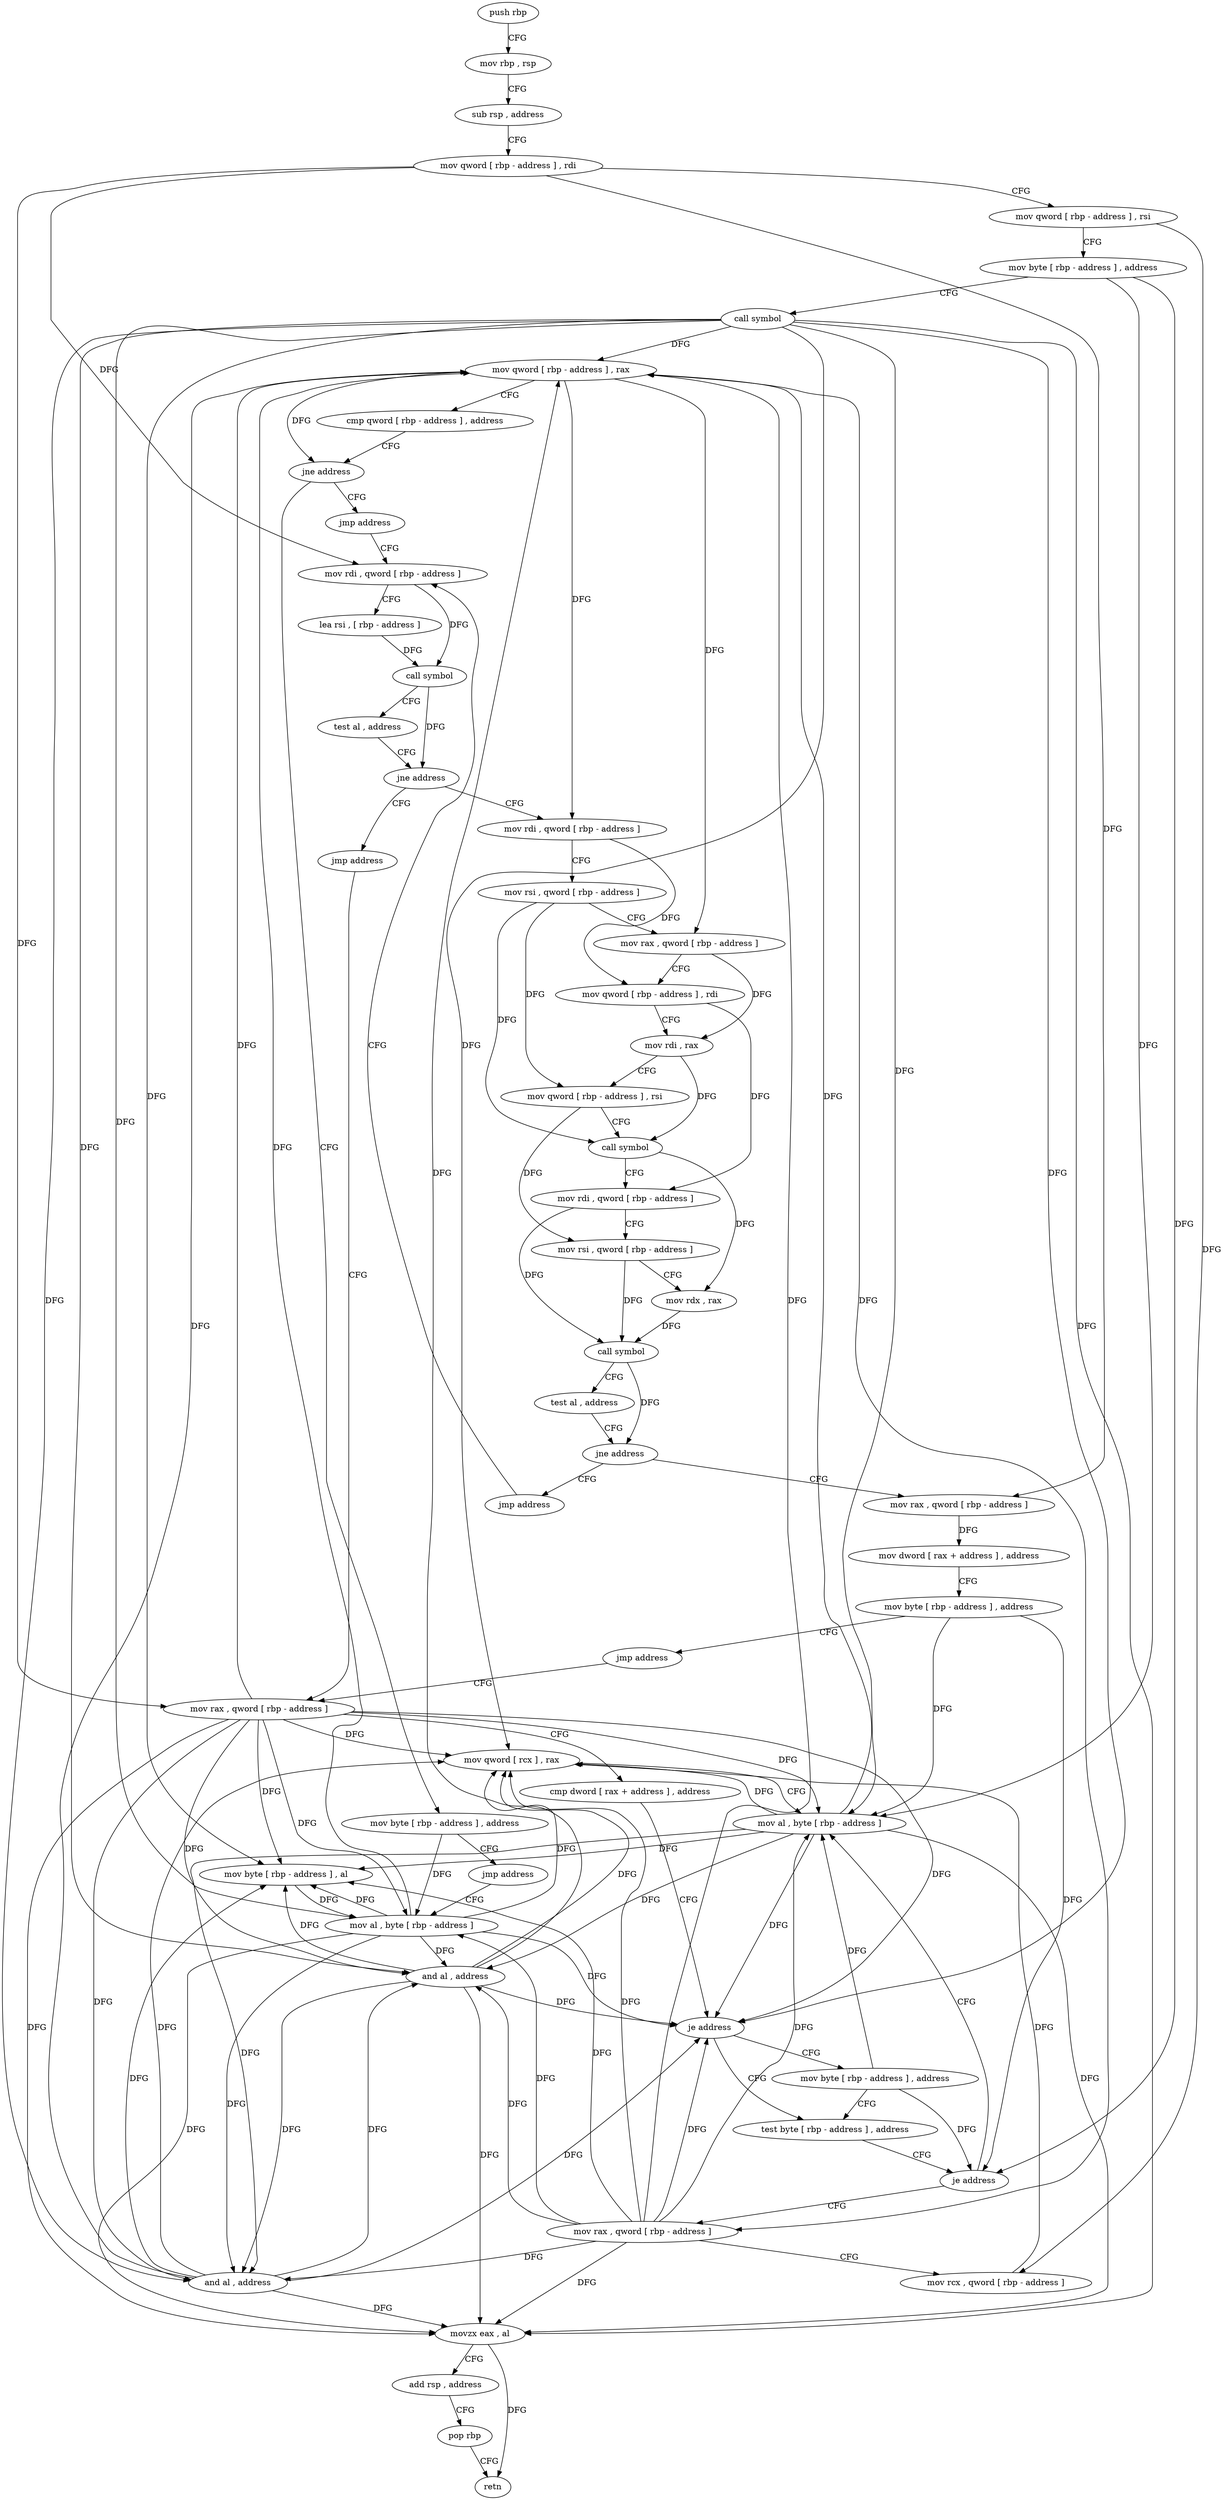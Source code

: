 digraph "func" {
"117936" [label = "push rbp" ]
"117937" [label = "mov rbp , rsp" ]
"117940" [label = "sub rsp , address" ]
"117944" [label = "mov qword [ rbp - address ] , rdi" ]
"117948" [label = "mov qword [ rbp - address ] , rsi" ]
"117952" [label = "mov byte [ rbp - address ] , address" ]
"117956" [label = "call symbol" ]
"117961" [label = "mov qword [ rbp - address ] , rax" ]
"117965" [label = "cmp qword [ rbp - address ] , address" ]
"117970" [label = "jne address" ]
"117985" [label = "jmp address" ]
"117976" [label = "mov byte [ rbp - address ] , address" ]
"117990" [label = "mov rdi , qword [ rbp - address ]" ]
"117980" [label = "jmp address" ]
"118140" [label = "mov al , byte [ rbp - address ]" ]
"117994" [label = "lea rsi , [ rbp - address ]" ]
"117998" [label = "call symbol" ]
"118003" [label = "test al , address" ]
"118005" [label = "jne address" ]
"118016" [label = "mov rdi , qword [ rbp - address ]" ]
"118011" [label = "jmp address" ]
"118143" [label = "and al , address" ]
"118145" [label = "movzx eax , al" ]
"118148" [label = "add rsp , address" ]
"118152" [label = "pop rbp" ]
"118153" [label = "retn" ]
"118020" [label = "mov rsi , qword [ rbp - address ]" ]
"118024" [label = "mov rax , qword [ rbp - address ]" ]
"118028" [label = "mov qword [ rbp - address ] , rdi" ]
"118032" [label = "mov rdi , rax" ]
"118035" [label = "mov qword [ rbp - address ] , rsi" ]
"118039" [label = "call symbol" ]
"118044" [label = "mov rdi , qword [ rbp - address ]" ]
"118048" [label = "mov rsi , qword [ rbp - address ]" ]
"118052" [label = "mov rdx , rax" ]
"118055" [label = "call symbol" ]
"118060" [label = "test al , address" ]
"118062" [label = "jne address" ]
"118088" [label = "jmp address" ]
"118068" [label = "mov rax , qword [ rbp - address ]" ]
"118093" [label = "mov rax , qword [ rbp - address ]" ]
"118072" [label = "mov dword [ rax + address ] , address" ]
"118079" [label = "mov byte [ rbp - address ] , address" ]
"118083" [label = "jmp address" ]
"118097" [label = "cmp dword [ rax + address ] , address" ]
"118101" [label = "je address" ]
"118111" [label = "test byte [ rbp - address ] , address" ]
"118107" [label = "mov byte [ rbp - address ] , address" ]
"118115" [label = "je address" ]
"118132" [label = "mov al , byte [ rbp - address ]" ]
"118121" [label = "mov rax , qword [ rbp - address ]" ]
"118135" [label = "and al , address" ]
"118137" [label = "mov byte [ rbp - address ] , al" ]
"118125" [label = "mov rcx , qword [ rbp - address ]" ]
"118129" [label = "mov qword [ rcx ] , rax" ]
"117936" -> "117937" [ label = "CFG" ]
"117937" -> "117940" [ label = "CFG" ]
"117940" -> "117944" [ label = "CFG" ]
"117944" -> "117948" [ label = "CFG" ]
"117944" -> "117990" [ label = "DFG" ]
"117944" -> "118068" [ label = "DFG" ]
"117944" -> "118093" [ label = "DFG" ]
"117948" -> "117952" [ label = "CFG" ]
"117948" -> "118125" [ label = "DFG" ]
"117952" -> "117956" [ label = "CFG" ]
"117952" -> "118115" [ label = "DFG" ]
"117952" -> "118132" [ label = "DFG" ]
"117956" -> "117961" [ label = "DFG" ]
"117956" -> "118140" [ label = "DFG" ]
"117956" -> "118143" [ label = "DFG" ]
"117956" -> "118145" [ label = "DFG" ]
"117956" -> "118101" [ label = "DFG" ]
"117956" -> "118132" [ label = "DFG" ]
"117956" -> "118135" [ label = "DFG" ]
"117956" -> "118137" [ label = "DFG" ]
"117956" -> "118129" [ label = "DFG" ]
"117961" -> "117965" [ label = "CFG" ]
"117961" -> "117970" [ label = "DFG" ]
"117961" -> "118016" [ label = "DFG" ]
"117961" -> "118024" [ label = "DFG" ]
"117961" -> "118121" [ label = "DFG" ]
"117965" -> "117970" [ label = "CFG" ]
"117970" -> "117985" [ label = "CFG" ]
"117970" -> "117976" [ label = "CFG" ]
"117985" -> "117990" [ label = "CFG" ]
"117976" -> "117980" [ label = "CFG" ]
"117976" -> "118140" [ label = "DFG" ]
"117990" -> "117994" [ label = "CFG" ]
"117990" -> "117998" [ label = "DFG" ]
"117980" -> "118140" [ label = "CFG" ]
"118140" -> "118143" [ label = "DFG" ]
"118140" -> "117961" [ label = "DFG" ]
"118140" -> "118145" [ label = "DFG" ]
"118140" -> "118101" [ label = "DFG" ]
"118140" -> "118135" [ label = "DFG" ]
"118140" -> "118137" [ label = "DFG" ]
"118140" -> "118129" [ label = "DFG" ]
"117994" -> "117998" [ label = "DFG" ]
"117998" -> "118003" [ label = "CFG" ]
"117998" -> "118005" [ label = "DFG" ]
"118003" -> "118005" [ label = "CFG" ]
"118005" -> "118016" [ label = "CFG" ]
"118005" -> "118011" [ label = "CFG" ]
"118016" -> "118020" [ label = "CFG" ]
"118016" -> "118028" [ label = "DFG" ]
"118011" -> "118093" [ label = "CFG" ]
"118143" -> "118145" [ label = "DFG" ]
"118143" -> "117961" [ label = "DFG" ]
"118143" -> "118101" [ label = "DFG" ]
"118143" -> "118135" [ label = "DFG" ]
"118143" -> "118137" [ label = "DFG" ]
"118143" -> "118129" [ label = "DFG" ]
"118145" -> "118148" [ label = "CFG" ]
"118145" -> "118153" [ label = "DFG" ]
"118148" -> "118152" [ label = "CFG" ]
"118152" -> "118153" [ label = "CFG" ]
"118020" -> "118024" [ label = "CFG" ]
"118020" -> "118035" [ label = "DFG" ]
"118020" -> "118039" [ label = "DFG" ]
"118024" -> "118028" [ label = "CFG" ]
"118024" -> "118032" [ label = "DFG" ]
"118028" -> "118032" [ label = "CFG" ]
"118028" -> "118044" [ label = "DFG" ]
"118032" -> "118035" [ label = "CFG" ]
"118032" -> "118039" [ label = "DFG" ]
"118035" -> "118039" [ label = "CFG" ]
"118035" -> "118048" [ label = "DFG" ]
"118039" -> "118044" [ label = "CFG" ]
"118039" -> "118052" [ label = "DFG" ]
"118044" -> "118048" [ label = "CFG" ]
"118044" -> "118055" [ label = "DFG" ]
"118048" -> "118052" [ label = "CFG" ]
"118048" -> "118055" [ label = "DFG" ]
"118052" -> "118055" [ label = "DFG" ]
"118055" -> "118060" [ label = "CFG" ]
"118055" -> "118062" [ label = "DFG" ]
"118060" -> "118062" [ label = "CFG" ]
"118062" -> "118088" [ label = "CFG" ]
"118062" -> "118068" [ label = "CFG" ]
"118088" -> "117990" [ label = "CFG" ]
"118068" -> "118072" [ label = "DFG" ]
"118093" -> "118097" [ label = "CFG" ]
"118093" -> "117961" [ label = "DFG" ]
"118093" -> "118143" [ label = "DFG" ]
"118093" -> "118145" [ label = "DFG" ]
"118093" -> "118140" [ label = "DFG" ]
"118093" -> "118101" [ label = "DFG" ]
"118093" -> "118132" [ label = "DFG" ]
"118093" -> "118135" [ label = "DFG" ]
"118093" -> "118137" [ label = "DFG" ]
"118093" -> "118129" [ label = "DFG" ]
"118072" -> "118079" [ label = "CFG" ]
"118079" -> "118083" [ label = "CFG" ]
"118079" -> "118115" [ label = "DFG" ]
"118079" -> "118132" [ label = "DFG" ]
"118083" -> "118093" [ label = "CFG" ]
"118097" -> "118101" [ label = "CFG" ]
"118101" -> "118111" [ label = "CFG" ]
"118101" -> "118107" [ label = "CFG" ]
"118111" -> "118115" [ label = "CFG" ]
"118107" -> "118111" [ label = "CFG" ]
"118107" -> "118115" [ label = "DFG" ]
"118107" -> "118132" [ label = "DFG" ]
"118115" -> "118132" [ label = "CFG" ]
"118115" -> "118121" [ label = "CFG" ]
"118132" -> "118135" [ label = "DFG" ]
"118132" -> "117961" [ label = "DFG" ]
"118132" -> "118143" [ label = "DFG" ]
"118132" -> "118145" [ label = "DFG" ]
"118132" -> "118101" [ label = "DFG" ]
"118132" -> "118137" [ label = "DFG" ]
"118132" -> "118129" [ label = "DFG" ]
"118121" -> "118125" [ label = "CFG" ]
"118121" -> "117961" [ label = "DFG" ]
"118121" -> "118143" [ label = "DFG" ]
"118121" -> "118145" [ label = "DFG" ]
"118121" -> "118101" [ label = "DFG" ]
"118121" -> "118135" [ label = "DFG" ]
"118121" -> "118137" [ label = "DFG" ]
"118121" -> "118140" [ label = "DFG" ]
"118121" -> "118132" [ label = "DFG" ]
"118121" -> "118129" [ label = "DFG" ]
"118135" -> "118137" [ label = "DFG" ]
"118135" -> "117961" [ label = "DFG" ]
"118135" -> "118143" [ label = "DFG" ]
"118135" -> "118145" [ label = "DFG" ]
"118135" -> "118101" [ label = "DFG" ]
"118135" -> "118129" [ label = "DFG" ]
"118137" -> "118140" [ label = "DFG" ]
"118125" -> "118129" [ label = "DFG" ]
"118129" -> "118132" [ label = "CFG" ]
}
